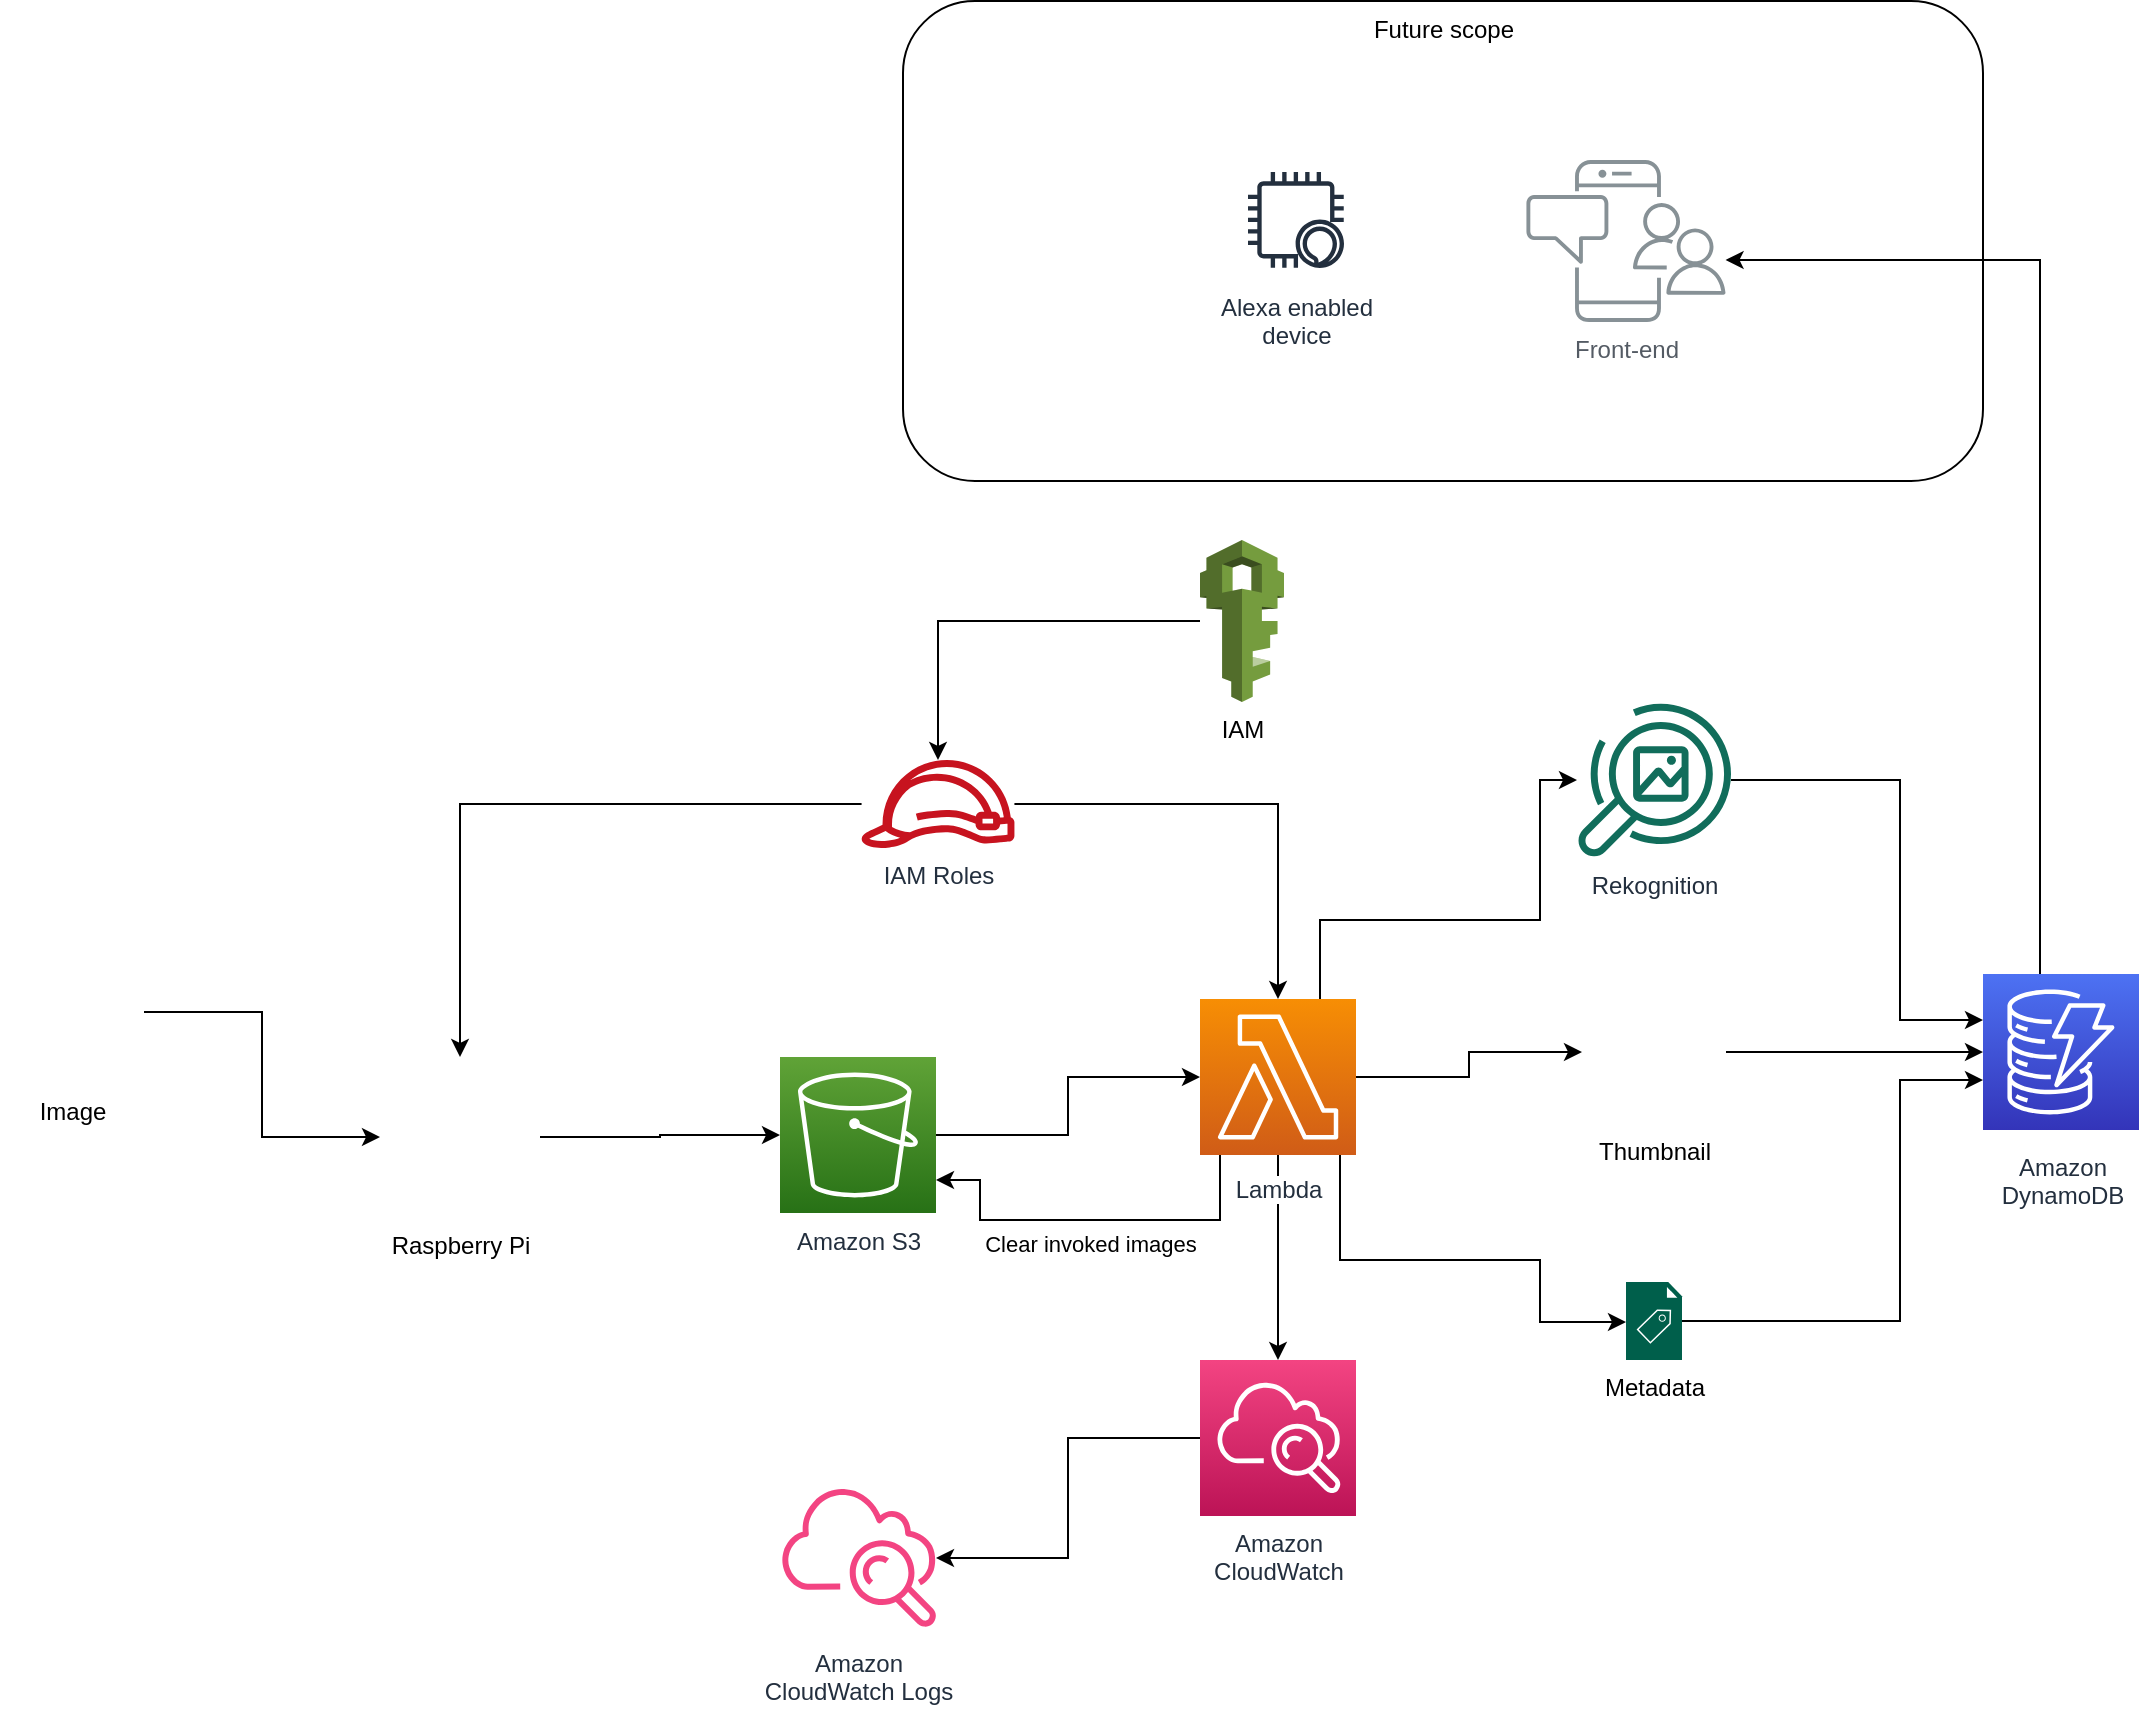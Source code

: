 <mxfile version="14.7.4" type="github">
  <diagram id="Ht1M8jgEwFfnCIfOTk4-" name="Page-1">
    <mxGraphModel dx="1422" dy="1532" grid="1" gridSize="10" guides="1" tooltips="1" connect="1" arrows="1" fold="1" page="1" pageScale="1" pageWidth="1169" pageHeight="827" math="0" shadow="0">
      <root>
        <mxCell id="0" />
        <mxCell id="1" parent="0" />
        <mxCell id="UEzPUAAOIrF-is8g5C7q-110" value="Front-end" style="outlineConnect=0;gradientColor=none;fontColor=#545B64;strokeColor=none;fillColor=#879196;dashed=0;verticalLabelPosition=bottom;verticalAlign=top;align=center;html=1;fontSize=12;fontStyle=0;aspect=fixed;shape=mxgraph.aws4.illustration_notification;pointerEvents=1;labelBackgroundColor=#ffffff;" parent="1" vertex="1">
          <mxGeometry x="803" y="-160" width="100" height="81" as="geometry" />
        </mxCell>
        <mxCell id="uf95FVqDlsZ_gY-MuKM1-23" style="edgeStyle=orthogonalEdgeStyle;rounded=0;orthogonalLoop=1;jettySize=auto;html=1;" parent="1" source="UEzPUAAOIrF-is8g5C7q-113" target="UEzPUAAOIrF-is8g5C7q-121" edge="1">
          <mxGeometry relative="1" as="geometry" />
        </mxCell>
        <mxCell id="uf95FVqDlsZ_gY-MuKM1-25" style="edgeStyle=orthogonalEdgeStyle;rounded=0;orthogonalLoop=1;jettySize=auto;html=1;" parent="1" source="UEzPUAAOIrF-is8g5C7q-113" target="uf95FVqDlsZ_gY-MuKM1-4" edge="1">
          <mxGeometry relative="1" as="geometry" />
        </mxCell>
        <mxCell id="uf95FVqDlsZ_gY-MuKM1-27" style="edgeStyle=orthogonalEdgeStyle;rounded=0;orthogonalLoop=1;jettySize=auto;html=1;" parent="1" source="UEzPUAAOIrF-is8g5C7q-113" target="uf95FVqDlsZ_gY-MuKM1-3" edge="1">
          <mxGeometry relative="1" as="geometry">
            <Array as="points">
              <mxPoint x="700" y="220" />
              <mxPoint x="810" y="220" />
              <mxPoint x="810" y="150" />
            </Array>
          </mxGeometry>
        </mxCell>
        <mxCell id="uf95FVqDlsZ_gY-MuKM1-28" style="edgeStyle=orthogonalEdgeStyle;rounded=0;orthogonalLoop=1;jettySize=auto;html=1;" parent="1" source="UEzPUAAOIrF-is8g5C7q-113" target="uf95FVqDlsZ_gY-MuKM1-5" edge="1">
          <mxGeometry relative="1" as="geometry">
            <Array as="points">
              <mxPoint x="710" y="390" />
              <mxPoint x="810" y="390" />
              <mxPoint x="810" y="421" />
            </Array>
          </mxGeometry>
        </mxCell>
        <mxCell id="KiToCb5jC9uLLIDRjgtx-5" style="edgeStyle=orthogonalEdgeStyle;rounded=0;orthogonalLoop=1;jettySize=auto;html=1;verticalAlign=top;" edge="1" parent="1" source="UEzPUAAOIrF-is8g5C7q-113" target="UEzPUAAOIrF-is8g5C7q-116">
          <mxGeometry relative="1" as="geometry">
            <Array as="points">
              <mxPoint x="650" y="370" />
              <mxPoint x="530" y="370" />
              <mxPoint x="530" y="350" />
            </Array>
          </mxGeometry>
        </mxCell>
        <mxCell id="KiToCb5jC9uLLIDRjgtx-6" value="Clear invoked images" style="edgeLabel;html=1;align=center;verticalAlign=top;resizable=0;points=[];" vertex="1" connectable="0" parent="KiToCb5jC9uLLIDRjgtx-5">
          <mxGeometry x="0.393" y="-4" relative="1" as="geometry">
            <mxPoint x="38" y="3" as="offset" />
          </mxGeometry>
        </mxCell>
        <mxCell id="UEzPUAAOIrF-is8g5C7q-113" value="Lambda" style="outlineConnect=0;fontColor=#232F3E;gradientColor=#F78E04;gradientDirection=north;fillColor=#D05C17;strokeColor=#ffffff;dashed=0;verticalLabelPosition=bottom;verticalAlign=top;align=center;html=1;fontSize=12;fontStyle=0;aspect=fixed;shape=mxgraph.aws4.resourceIcon;resIcon=mxgraph.aws4.lambda;labelBackgroundColor=#ffffff;spacingTop=3;" parent="1" vertex="1">
          <mxGeometry x="640" y="259.5" width="78" height="78" as="geometry" />
        </mxCell>
        <mxCell id="uf95FVqDlsZ_gY-MuKM1-16" style="edgeStyle=orthogonalEdgeStyle;rounded=0;orthogonalLoop=1;jettySize=auto;html=1;" parent="1" source="UEzPUAAOIrF-is8g5C7q-116" target="UEzPUAAOIrF-is8g5C7q-113" edge="1">
          <mxGeometry relative="1" as="geometry" />
        </mxCell>
        <mxCell id="UEzPUAAOIrF-is8g5C7q-116" value="Amazon S3" style="outlineConnect=0;fontColor=#232F3E;gradientColor=#60A337;gradientDirection=north;fillColor=#277116;strokeColor=#ffffff;dashed=0;verticalLabelPosition=bottom;verticalAlign=top;align=center;html=1;fontSize=12;fontStyle=0;aspect=fixed;shape=mxgraph.aws4.resourceIcon;resIcon=mxgraph.aws4.s3;labelBackgroundColor=#ffffff;" parent="1" vertex="1">
          <mxGeometry x="430.0" y="288.5" width="78" height="78" as="geometry" />
        </mxCell>
        <mxCell id="KiToCb5jC9uLLIDRjgtx-3" style="edgeStyle=orthogonalEdgeStyle;rounded=0;orthogonalLoop=1;jettySize=auto;html=1;" edge="1" parent="1" source="UEzPUAAOIrF-is8g5C7q-119" target="UEzPUAAOIrF-is8g5C7q-110">
          <mxGeometry relative="1" as="geometry">
            <mxPoint x="830" y="-150" as="targetPoint" />
            <Array as="points">
              <mxPoint x="1060" y="-110" />
            </Array>
          </mxGeometry>
        </mxCell>
        <mxCell id="UEzPUAAOIrF-is8g5C7q-119" value="Amazon&lt;br&gt;DynamoDB&lt;br&gt;" style="outlineConnect=0;fontColor=#232F3E;gradientColor=#4D72F3;gradientDirection=north;fillColor=#3334B9;strokeColor=#ffffff;dashed=0;verticalLabelPosition=bottom;verticalAlign=top;align=center;html=1;fontSize=12;fontStyle=0;aspect=fixed;shape=mxgraph.aws4.resourceIcon;resIcon=mxgraph.aws4.dynamodb;labelBackgroundColor=#ffffff;spacingTop=5;" parent="1" vertex="1">
          <mxGeometry x="1031.5" y="247" width="78" height="78" as="geometry" />
        </mxCell>
        <mxCell id="uf95FVqDlsZ_gY-MuKM1-24" style="edgeStyle=orthogonalEdgeStyle;rounded=0;orthogonalLoop=1;jettySize=auto;html=1;" parent="1" source="UEzPUAAOIrF-is8g5C7q-121" target="UEzPUAAOIrF-is8g5C7q-123" edge="1">
          <mxGeometry relative="1" as="geometry" />
        </mxCell>
        <mxCell id="UEzPUAAOIrF-is8g5C7q-121" value="Amazon&lt;br&gt;CloudWatch&lt;br&gt;" style="outlineConnect=0;fontColor=#232F3E;gradientColor=#F34482;gradientDirection=north;fillColor=#BC1356;strokeColor=#ffffff;dashed=0;verticalLabelPosition=bottom;verticalAlign=top;align=center;html=1;fontSize=12;fontStyle=0;aspect=fixed;shape=mxgraph.aws4.resourceIcon;resIcon=mxgraph.aws4.cloudwatch;labelBackgroundColor=#ffffff;" parent="1" vertex="1">
          <mxGeometry x="640.0" y="440" width="78" height="78" as="geometry" />
        </mxCell>
        <mxCell id="uf95FVqDlsZ_gY-MuKM1-14" style="edgeStyle=orthogonalEdgeStyle;rounded=0;orthogonalLoop=1;jettySize=auto;html=1;" parent="1" source="UEzPUAAOIrF-is8g5C7q-122" target="uf95FVqDlsZ_gY-MuKM1-1" edge="1">
          <mxGeometry relative="1" as="geometry">
            <mxPoint x="270" y="289.5" as="targetPoint" />
          </mxGeometry>
        </mxCell>
        <mxCell id="uf95FVqDlsZ_gY-MuKM1-19" style="edgeStyle=orthogonalEdgeStyle;rounded=0;orthogonalLoop=1;jettySize=auto;html=1;" parent="1" source="UEzPUAAOIrF-is8g5C7q-122" target="UEzPUAAOIrF-is8g5C7q-113" edge="1">
          <mxGeometry relative="1" as="geometry" />
        </mxCell>
        <mxCell id="UEzPUAAOIrF-is8g5C7q-122" value="IAM Roles" style="outlineConnect=0;fontColor=#232F3E;gradientColor=none;fillColor=#C7131F;strokeColor=none;dashed=0;verticalLabelPosition=bottom;verticalAlign=top;align=center;html=1;fontSize=12;fontStyle=0;aspect=fixed;pointerEvents=1;shape=mxgraph.aws4.role;labelBackgroundColor=#ffffff;" parent="1" vertex="1">
          <mxGeometry x="470.0" y="140" width="78" height="44" as="geometry" />
        </mxCell>
        <mxCell id="UEzPUAAOIrF-is8g5C7q-123" value="Amazon&lt;br&gt;CloudWatch Logs&lt;br&gt;" style="outlineConnect=0;fontColor=#232F3E;gradientColor=none;gradientDirection=north;fillColor=#F34482;strokeColor=none;dashed=0;verticalLabelPosition=bottom;verticalAlign=top;align=center;html=1;fontSize=12;fontStyle=0;aspect=fixed;shape=mxgraph.aws4.cloudwatch;labelBackgroundColor=#ffffff;" parent="1" vertex="1">
          <mxGeometry x="430.0" y="500" width="78" height="78" as="geometry" />
        </mxCell>
        <mxCell id="uf95FVqDlsZ_gY-MuKM1-15" style="edgeStyle=orthogonalEdgeStyle;rounded=0;orthogonalLoop=1;jettySize=auto;html=1;" parent="1" source="uf95FVqDlsZ_gY-MuKM1-1" target="UEzPUAAOIrF-is8g5C7q-116" edge="1">
          <mxGeometry relative="1" as="geometry">
            <mxPoint x="310" y="329.5" as="sourcePoint" />
          </mxGeometry>
        </mxCell>
        <mxCell id="uf95FVqDlsZ_gY-MuKM1-1" value="Raspberry Pi" style="shape=image;html=1;verticalAlign=top;verticalLabelPosition=bottom;labelBackgroundColor=#ffffff;imageAspect=0;aspect=fixed;image=https://cdn4.iconfinder.com/data/icons/logos-and-brands/512/272_Raspberry_Pi_logo-128.png" parent="1" vertex="1">
          <mxGeometry x="230" y="288.5" width="80" height="80" as="geometry" />
        </mxCell>
        <mxCell id="uf95FVqDlsZ_gY-MuKM1-29" style="edgeStyle=orthogonalEdgeStyle;rounded=0;orthogonalLoop=1;jettySize=auto;html=1;startArrow=none;startFill=0;" parent="1" source="uf95FVqDlsZ_gY-MuKM1-3" target="UEzPUAAOIrF-is8g5C7q-119" edge="1">
          <mxGeometry relative="1" as="geometry">
            <Array as="points">
              <mxPoint x="990" y="150" />
              <mxPoint x="990" y="270" />
            </Array>
          </mxGeometry>
        </mxCell>
        <mxCell id="uf95FVqDlsZ_gY-MuKM1-3" value="Rekognition" style="outlineConnect=0;fontColor=#232F3E;gradientColor=none;fillColor=#116D5B;strokeColor=none;dashed=0;verticalLabelPosition=bottom;verticalAlign=top;align=center;html=1;fontSize=12;fontStyle=0;aspect=fixed;pointerEvents=1;shape=mxgraph.aws4.rekognition_image;" parent="1" vertex="1">
          <mxGeometry x="828.5" y="111" width="77" height="78" as="geometry" />
        </mxCell>
        <mxCell id="uf95FVqDlsZ_gY-MuKM1-30" style="edgeStyle=orthogonalEdgeStyle;rounded=0;orthogonalLoop=1;jettySize=auto;html=1;" parent="1" source="uf95FVqDlsZ_gY-MuKM1-4" target="UEzPUAAOIrF-is8g5C7q-119" edge="1">
          <mxGeometry relative="1" as="geometry" />
        </mxCell>
        <mxCell id="uf95FVqDlsZ_gY-MuKM1-4" value="Thumbnail&lt;br&gt;" style="shape=image;html=1;verticalAlign=top;verticalLabelPosition=bottom;labelBackgroundColor=#ffffff;imageAspect=0;aspect=fixed;image=https://cdn2.iconfinder.com/data/icons/crystalproject/32x32/actions/thumbnail.png" parent="1" vertex="1">
          <mxGeometry x="831" y="250" width="72" height="72" as="geometry" />
        </mxCell>
        <mxCell id="uf95FVqDlsZ_gY-MuKM1-31" style="edgeStyle=orthogonalEdgeStyle;rounded=0;orthogonalLoop=1;jettySize=auto;html=1;" parent="1" source="uf95FVqDlsZ_gY-MuKM1-5" target="UEzPUAAOIrF-is8g5C7q-119" edge="1">
          <mxGeometry relative="1" as="geometry">
            <Array as="points">
              <mxPoint x="990" y="421" />
              <mxPoint x="990" y="300" />
            </Array>
          </mxGeometry>
        </mxCell>
        <mxCell id="uf95FVqDlsZ_gY-MuKM1-5" value="Metadata" style="pointerEvents=1;shadow=0;dashed=0;html=1;strokeColor=none;fillColor=#005F4B;labelPosition=center;verticalLabelPosition=bottom;verticalAlign=top;align=center;outlineConnect=0;shape=mxgraph.veeam2.metadata_file;" parent="1" vertex="1">
          <mxGeometry x="853" y="401" width="28.0" height="39" as="geometry" />
        </mxCell>
        <mxCell id="uf95FVqDlsZ_gY-MuKM1-17" style="edgeStyle=orthogonalEdgeStyle;rounded=0;orthogonalLoop=1;jettySize=auto;html=1;" parent="1" source="uf95FVqDlsZ_gY-MuKM1-11" target="UEzPUAAOIrF-is8g5C7q-122" edge="1">
          <mxGeometry relative="1" as="geometry" />
        </mxCell>
        <mxCell id="uf95FVqDlsZ_gY-MuKM1-11" value="IAM" style="outlineConnect=0;dashed=0;verticalLabelPosition=bottom;verticalAlign=top;align=center;html=1;shape=mxgraph.aws3.iam;fillColor=#759C3E;gradientColor=none;" parent="1" vertex="1">
          <mxGeometry x="640" y="30" width="42" height="81" as="geometry" />
        </mxCell>
        <mxCell id="uf95FVqDlsZ_gY-MuKM1-22" style="edgeStyle=orthogonalEdgeStyle;rounded=0;orthogonalLoop=1;jettySize=auto;html=1;" parent="1" source="uf95FVqDlsZ_gY-MuKM1-20" target="uf95FVqDlsZ_gY-MuKM1-1" edge="1">
          <mxGeometry relative="1" as="geometry" />
        </mxCell>
        <mxCell id="uf95FVqDlsZ_gY-MuKM1-20" value="Image" style="shape=image;html=1;verticalAlign=top;verticalLabelPosition=bottom;labelBackgroundColor=#ffffff;imageAspect=0;aspect=fixed;image=https://cdn2.iconfinder.com/data/icons/crystalproject/32x32/actions/thumbnail.png" parent="1" vertex="1">
          <mxGeometry x="40" y="230" width="72" height="72" as="geometry" />
        </mxCell>
        <mxCell id="KiToCb5jC9uLLIDRjgtx-1" value="Future scope" style="rounded=1;whiteSpace=wrap;html=1;fillColor=none;verticalAlign=top;" vertex="1" parent="1">
          <mxGeometry x="491.5" y="-239.5" width="540" height="240" as="geometry" />
        </mxCell>
        <mxCell id="KiToCb5jC9uLLIDRjgtx-4" value="Alexa enabled&#xa;device" style="outlineConnect=0;fontColor=#232F3E;gradientColor=none;strokeColor=#232F3E;fillColor=#ffffff;dashed=0;verticalLabelPosition=bottom;verticalAlign=top;align=center;html=1;fontSize=12;fontStyle=0;aspect=fixed;shape=mxgraph.aws4.resourceIcon;resIcon=mxgraph.aws4.alexa_enabled_device;" vertex="1" parent="1">
          <mxGeometry x="658" y="-160" width="60" height="60" as="geometry" />
        </mxCell>
      </root>
    </mxGraphModel>
  </diagram>
</mxfile>
